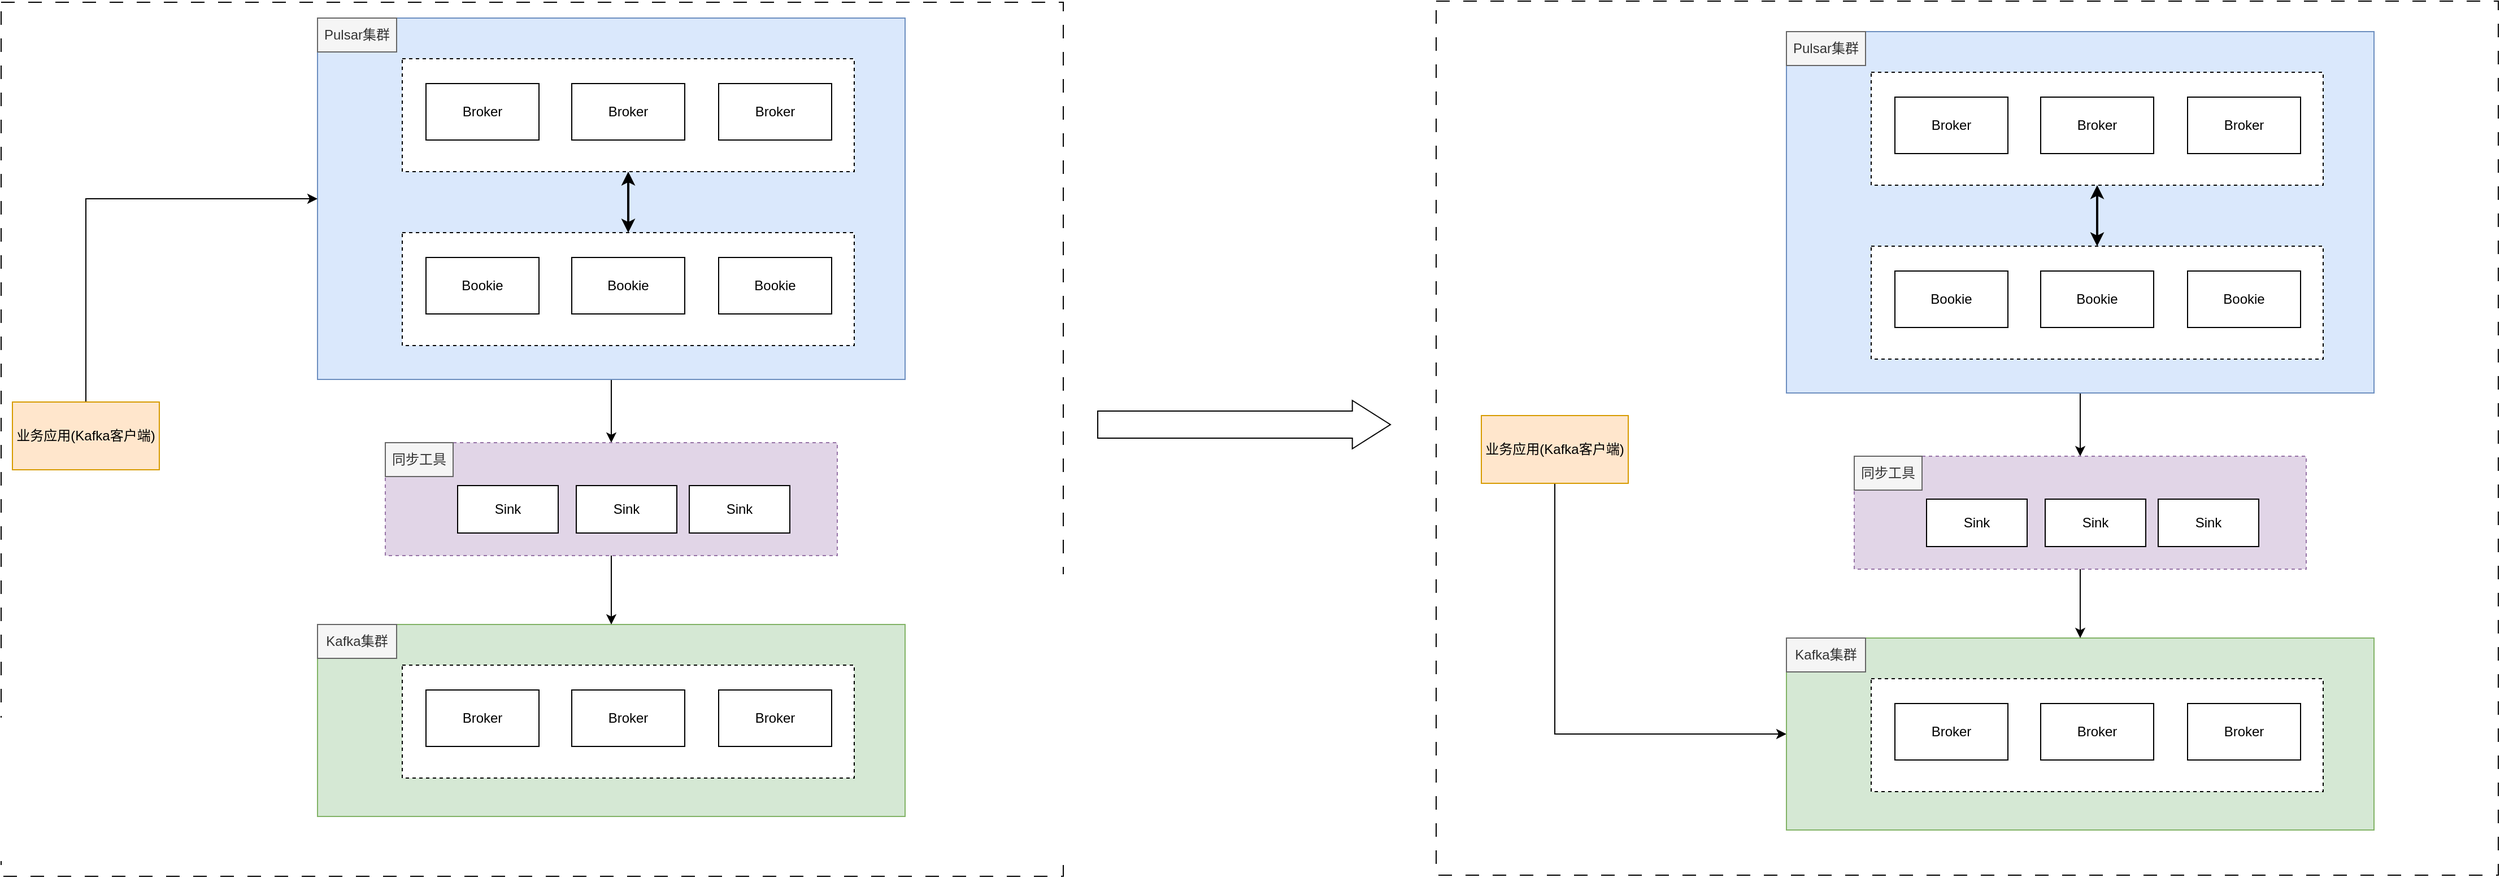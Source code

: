 <mxfile version="24.9.2">
  <diagram name="第 1 页" id="pD7Vnod6R_do5UHSJl3m">
    <mxGraphModel dx="2049" dy="1087" grid="1" gridSize="10" guides="1" tooltips="1" connect="1" arrows="1" fold="1" page="1" pageScale="1" pageWidth="1654" pageHeight="1169" math="0" shadow="0">
      <root>
        <mxCell id="0" />
        <mxCell id="1" parent="0" />
        <mxCell id="7kd3n6yTpFLGsjgeZZEd-77" value="" style="rounded=0;whiteSpace=wrap;html=1;dashed=1;dashPattern=12 12;" vertex="1" parent="1">
          <mxGeometry x="1280" y="5" width="940" height="774" as="geometry" />
        </mxCell>
        <mxCell id="7kd3n6yTpFLGsjgeZZEd-76" value="" style="rounded=0;whiteSpace=wrap;html=1;dashed=1;dashPattern=12 12;" vertex="1" parent="1">
          <mxGeometry x="10" y="6" width="940" height="774" as="geometry" />
        </mxCell>
        <mxCell id="7kd3n6yTpFLGsjgeZZEd-41" style="edgeStyle=orthogonalEdgeStyle;rounded=0;orthogonalLoop=1;jettySize=auto;html=1;exitX=0.5;exitY=1;exitDx=0;exitDy=0;entryX=0.5;entryY=0;entryDx=0;entryDy=0;" edge="1" parent="1" source="7kd3n6yTpFLGsjgeZZEd-14" target="7kd3n6yTpFLGsjgeZZEd-36">
          <mxGeometry relative="1" as="geometry" />
        </mxCell>
        <mxCell id="7kd3n6yTpFLGsjgeZZEd-14" value="" style="rounded=0;whiteSpace=wrap;html=1;fillColor=#dae8fc;strokeColor=#6c8ebf;" vertex="1" parent="1">
          <mxGeometry x="290" y="20" width="520" height="320" as="geometry" />
        </mxCell>
        <mxCell id="7kd3n6yTpFLGsjgeZZEd-47" style="edgeStyle=orthogonalEdgeStyle;rounded=0;orthogonalLoop=1;jettySize=auto;html=1;exitX=0.5;exitY=0;exitDx=0;exitDy=0;entryX=0;entryY=0.5;entryDx=0;entryDy=0;" edge="1" parent="1" source="7kd3n6yTpFLGsjgeZZEd-1" target="7kd3n6yTpFLGsjgeZZEd-14">
          <mxGeometry relative="1" as="geometry" />
        </mxCell>
        <mxCell id="7kd3n6yTpFLGsjgeZZEd-1" value="业务应用(Kafka客户端)" style="rounded=0;whiteSpace=wrap;html=1;fillColor=#ffe6cc;strokeColor=#d79b00;" vertex="1" parent="1">
          <mxGeometry x="20" y="360" width="130" height="60" as="geometry" />
        </mxCell>
        <mxCell id="7kd3n6yTpFLGsjgeZZEd-13" style="edgeStyle=orthogonalEdgeStyle;rounded=0;orthogonalLoop=1;jettySize=auto;html=1;exitX=0.5;exitY=1;exitDx=0;exitDy=0;startArrow=classic;startFill=1;strokeWidth=2;" edge="1" parent="1" source="7kd3n6yTpFLGsjgeZZEd-2" target="7kd3n6yTpFLGsjgeZZEd-9">
          <mxGeometry relative="1" as="geometry" />
        </mxCell>
        <mxCell id="7kd3n6yTpFLGsjgeZZEd-2" value="" style="rounded=0;whiteSpace=wrap;html=1;dashed=1;" vertex="1" parent="1">
          <mxGeometry x="365" y="56" width="400" height="100" as="geometry" />
        </mxCell>
        <mxCell id="7kd3n6yTpFLGsjgeZZEd-4" value="Broker" style="rounded=0;whiteSpace=wrap;html=1;" vertex="1" parent="1">
          <mxGeometry x="386" y="78" width="100" height="50" as="geometry" />
        </mxCell>
        <mxCell id="7kd3n6yTpFLGsjgeZZEd-5" value="Broker" style="rounded=0;whiteSpace=wrap;html=1;" vertex="1" parent="1">
          <mxGeometry x="515" y="78" width="100" height="50" as="geometry" />
        </mxCell>
        <mxCell id="7kd3n6yTpFLGsjgeZZEd-8" value="Broker" style="rounded=0;whiteSpace=wrap;html=1;" vertex="1" parent="1">
          <mxGeometry x="645" y="78" width="100" height="50" as="geometry" />
        </mxCell>
        <mxCell id="7kd3n6yTpFLGsjgeZZEd-9" value="" style="rounded=0;whiteSpace=wrap;html=1;dashed=1;" vertex="1" parent="1">
          <mxGeometry x="365" y="210" width="400" height="100" as="geometry" />
        </mxCell>
        <mxCell id="7kd3n6yTpFLGsjgeZZEd-10" value="Bookie" style="rounded=0;whiteSpace=wrap;html=1;" vertex="1" parent="1">
          <mxGeometry x="386" y="232" width="100" height="50" as="geometry" />
        </mxCell>
        <mxCell id="7kd3n6yTpFLGsjgeZZEd-11" value="Bookie" style="rounded=0;whiteSpace=wrap;html=1;" vertex="1" parent="1">
          <mxGeometry x="515" y="232" width="100" height="50" as="geometry" />
        </mxCell>
        <mxCell id="7kd3n6yTpFLGsjgeZZEd-12" value="Bookie" style="rounded=0;whiteSpace=wrap;html=1;" vertex="1" parent="1">
          <mxGeometry x="645" y="232" width="100" height="50" as="geometry" />
        </mxCell>
        <mxCell id="7kd3n6yTpFLGsjgeZZEd-15" value="Pulsar集群" style="text;html=1;align=center;verticalAlign=middle;whiteSpace=wrap;rounded=0;fillColor=#f5f5f5;fontColor=#333333;strokeColor=#666666;" vertex="1" parent="1">
          <mxGeometry x="290" y="20" width="70" height="30" as="geometry" />
        </mxCell>
        <mxCell id="7kd3n6yTpFLGsjgeZZEd-17" value="" style="rounded=0;whiteSpace=wrap;html=1;fillColor=#d5e8d4;strokeColor=#82b366;" vertex="1" parent="1">
          <mxGeometry x="290" y="557" width="520" height="170" as="geometry" />
        </mxCell>
        <mxCell id="7kd3n6yTpFLGsjgeZZEd-19" value="" style="rounded=0;whiteSpace=wrap;html=1;dashed=1;" vertex="1" parent="1">
          <mxGeometry x="365" y="593" width="400" height="100" as="geometry" />
        </mxCell>
        <mxCell id="7kd3n6yTpFLGsjgeZZEd-20" value="Broker" style="rounded=0;whiteSpace=wrap;html=1;" vertex="1" parent="1">
          <mxGeometry x="386" y="615" width="100" height="50" as="geometry" />
        </mxCell>
        <mxCell id="7kd3n6yTpFLGsjgeZZEd-21" value="Broker" style="rounded=0;whiteSpace=wrap;html=1;" vertex="1" parent="1">
          <mxGeometry x="515" y="615" width="100" height="50" as="geometry" />
        </mxCell>
        <mxCell id="7kd3n6yTpFLGsjgeZZEd-22" value="Broker" style="rounded=0;whiteSpace=wrap;html=1;" vertex="1" parent="1">
          <mxGeometry x="645" y="615" width="100" height="50" as="geometry" />
        </mxCell>
        <mxCell id="7kd3n6yTpFLGsjgeZZEd-27" value="Kafka集群" style="text;html=1;align=center;verticalAlign=middle;whiteSpace=wrap;rounded=0;fillColor=#f5f5f5;fontColor=#333333;strokeColor=#666666;" vertex="1" parent="1">
          <mxGeometry x="290" y="557" width="70" height="30" as="geometry" />
        </mxCell>
        <mxCell id="7kd3n6yTpFLGsjgeZZEd-42" style="edgeStyle=orthogonalEdgeStyle;rounded=0;orthogonalLoop=1;jettySize=auto;html=1;exitX=0.5;exitY=1;exitDx=0;exitDy=0;entryX=0.5;entryY=0;entryDx=0;entryDy=0;" edge="1" parent="1" source="7kd3n6yTpFLGsjgeZZEd-36" target="7kd3n6yTpFLGsjgeZZEd-17">
          <mxGeometry relative="1" as="geometry" />
        </mxCell>
        <mxCell id="7kd3n6yTpFLGsjgeZZEd-36" value="" style="rounded=0;whiteSpace=wrap;html=1;dashed=1;fillColor=#e1d5e7;strokeColor=#9673a6;" vertex="1" parent="1">
          <mxGeometry x="350" y="396" width="400" height="100" as="geometry" />
        </mxCell>
        <mxCell id="7kd3n6yTpFLGsjgeZZEd-37" value="Sink" style="rounded=0;whiteSpace=wrap;html=1;" vertex="1" parent="1">
          <mxGeometry x="414" y="434" width="89" height="42" as="geometry" />
        </mxCell>
        <mxCell id="7kd3n6yTpFLGsjgeZZEd-43" value="Sink" style="rounded=0;whiteSpace=wrap;html=1;" vertex="1" parent="1">
          <mxGeometry x="519" y="434" width="89" height="42" as="geometry" />
        </mxCell>
        <mxCell id="7kd3n6yTpFLGsjgeZZEd-44" value="Sink" style="rounded=0;whiteSpace=wrap;html=1;" vertex="1" parent="1">
          <mxGeometry x="619" y="434" width="89" height="42" as="geometry" />
        </mxCell>
        <mxCell id="7kd3n6yTpFLGsjgeZZEd-45" value="同步工具" style="text;html=1;align=center;verticalAlign=middle;whiteSpace=wrap;rounded=0;fillColor=#f5f5f5;fontColor=#333333;strokeColor=#666666;" vertex="1" parent="1">
          <mxGeometry x="350" y="396" width="60" height="30" as="geometry" />
        </mxCell>
        <mxCell id="7kd3n6yTpFLGsjgeZZEd-49" style="edgeStyle=orthogonalEdgeStyle;rounded=0;orthogonalLoop=1;jettySize=auto;html=1;exitX=0.5;exitY=1;exitDx=0;exitDy=0;entryX=0.5;entryY=0;entryDx=0;entryDy=0;" edge="1" parent="1" source="7kd3n6yTpFLGsjgeZZEd-50" target="7kd3n6yTpFLGsjgeZZEd-70">
          <mxGeometry relative="1" as="geometry" />
        </mxCell>
        <mxCell id="7kd3n6yTpFLGsjgeZZEd-50" value="" style="rounded=0;whiteSpace=wrap;html=1;fillColor=#dae8fc;strokeColor=#6c8ebf;" vertex="1" parent="1">
          <mxGeometry x="1590" y="32" width="520" height="320" as="geometry" />
        </mxCell>
        <mxCell id="7kd3n6yTpFLGsjgeZZEd-75" style="edgeStyle=orthogonalEdgeStyle;rounded=0;orthogonalLoop=1;jettySize=auto;html=1;exitX=0.5;exitY=1;exitDx=0;exitDy=0;entryX=0;entryY=0.5;entryDx=0;entryDy=0;" edge="1" parent="1" source="7kd3n6yTpFLGsjgeZZEd-52" target="7kd3n6yTpFLGsjgeZZEd-63">
          <mxGeometry relative="1" as="geometry" />
        </mxCell>
        <mxCell id="7kd3n6yTpFLGsjgeZZEd-52" value="业务应用(Kafka客户端)" style="rounded=0;whiteSpace=wrap;html=1;fillColor=#ffe6cc;strokeColor=#d79b00;" vertex="1" parent="1">
          <mxGeometry x="1320" y="372" width="130" height="60" as="geometry" />
        </mxCell>
        <mxCell id="7kd3n6yTpFLGsjgeZZEd-53" style="edgeStyle=orthogonalEdgeStyle;rounded=0;orthogonalLoop=1;jettySize=auto;html=1;exitX=0.5;exitY=1;exitDx=0;exitDy=0;startArrow=classic;startFill=1;strokeWidth=2;" edge="1" parent="1" source="7kd3n6yTpFLGsjgeZZEd-54" target="7kd3n6yTpFLGsjgeZZEd-58">
          <mxGeometry relative="1" as="geometry" />
        </mxCell>
        <mxCell id="7kd3n6yTpFLGsjgeZZEd-54" value="" style="rounded=0;whiteSpace=wrap;html=1;dashed=1;" vertex="1" parent="1">
          <mxGeometry x="1665" y="68" width="400" height="100" as="geometry" />
        </mxCell>
        <mxCell id="7kd3n6yTpFLGsjgeZZEd-55" value="Broker" style="rounded=0;whiteSpace=wrap;html=1;" vertex="1" parent="1">
          <mxGeometry x="1686" y="90" width="100" height="50" as="geometry" />
        </mxCell>
        <mxCell id="7kd3n6yTpFLGsjgeZZEd-56" value="Broker" style="rounded=0;whiteSpace=wrap;html=1;" vertex="1" parent="1">
          <mxGeometry x="1815" y="90" width="100" height="50" as="geometry" />
        </mxCell>
        <mxCell id="7kd3n6yTpFLGsjgeZZEd-57" value="Broker" style="rounded=0;whiteSpace=wrap;html=1;" vertex="1" parent="1">
          <mxGeometry x="1945" y="90" width="100" height="50" as="geometry" />
        </mxCell>
        <mxCell id="7kd3n6yTpFLGsjgeZZEd-58" value="" style="rounded=0;whiteSpace=wrap;html=1;dashed=1;" vertex="1" parent="1">
          <mxGeometry x="1665" y="222" width="400" height="100" as="geometry" />
        </mxCell>
        <mxCell id="7kd3n6yTpFLGsjgeZZEd-59" value="Bookie" style="rounded=0;whiteSpace=wrap;html=1;" vertex="1" parent="1">
          <mxGeometry x="1686" y="244" width="100" height="50" as="geometry" />
        </mxCell>
        <mxCell id="7kd3n6yTpFLGsjgeZZEd-60" value="Bookie" style="rounded=0;whiteSpace=wrap;html=1;" vertex="1" parent="1">
          <mxGeometry x="1815" y="244" width="100" height="50" as="geometry" />
        </mxCell>
        <mxCell id="7kd3n6yTpFLGsjgeZZEd-61" value="Bookie" style="rounded=0;whiteSpace=wrap;html=1;" vertex="1" parent="1">
          <mxGeometry x="1945" y="244" width="100" height="50" as="geometry" />
        </mxCell>
        <mxCell id="7kd3n6yTpFLGsjgeZZEd-62" value="Pulsar集群" style="text;html=1;align=center;verticalAlign=middle;whiteSpace=wrap;rounded=0;fillColor=#f5f5f5;fontColor=#333333;strokeColor=#666666;" vertex="1" parent="1">
          <mxGeometry x="1590" y="32" width="70" height="30" as="geometry" />
        </mxCell>
        <mxCell id="7kd3n6yTpFLGsjgeZZEd-63" value="" style="rounded=0;whiteSpace=wrap;html=1;fillColor=#d5e8d4;strokeColor=#82b366;" vertex="1" parent="1">
          <mxGeometry x="1590" y="569" width="520" height="170" as="geometry" />
        </mxCell>
        <mxCell id="7kd3n6yTpFLGsjgeZZEd-64" value="" style="rounded=0;whiteSpace=wrap;html=1;dashed=1;" vertex="1" parent="1">
          <mxGeometry x="1665" y="605" width="400" height="100" as="geometry" />
        </mxCell>
        <mxCell id="7kd3n6yTpFLGsjgeZZEd-65" value="Broker" style="rounded=0;whiteSpace=wrap;html=1;" vertex="1" parent="1">
          <mxGeometry x="1686" y="627" width="100" height="50" as="geometry" />
        </mxCell>
        <mxCell id="7kd3n6yTpFLGsjgeZZEd-66" value="Broker" style="rounded=0;whiteSpace=wrap;html=1;" vertex="1" parent="1">
          <mxGeometry x="1815" y="627" width="100" height="50" as="geometry" />
        </mxCell>
        <mxCell id="7kd3n6yTpFLGsjgeZZEd-67" value="Broker" style="rounded=0;whiteSpace=wrap;html=1;" vertex="1" parent="1">
          <mxGeometry x="1945" y="627" width="100" height="50" as="geometry" />
        </mxCell>
        <mxCell id="7kd3n6yTpFLGsjgeZZEd-68" value="Kafka集群" style="text;html=1;align=center;verticalAlign=middle;whiteSpace=wrap;rounded=0;fillColor=#f5f5f5;fontColor=#333333;strokeColor=#666666;" vertex="1" parent="1">
          <mxGeometry x="1590" y="569" width="70" height="30" as="geometry" />
        </mxCell>
        <mxCell id="7kd3n6yTpFLGsjgeZZEd-69" style="edgeStyle=orthogonalEdgeStyle;rounded=0;orthogonalLoop=1;jettySize=auto;html=1;exitX=0.5;exitY=1;exitDx=0;exitDy=0;entryX=0.5;entryY=0;entryDx=0;entryDy=0;" edge="1" parent="1" source="7kd3n6yTpFLGsjgeZZEd-70" target="7kd3n6yTpFLGsjgeZZEd-63">
          <mxGeometry relative="1" as="geometry" />
        </mxCell>
        <mxCell id="7kd3n6yTpFLGsjgeZZEd-70" value="" style="rounded=0;whiteSpace=wrap;html=1;dashed=1;fillColor=#e1d5e7;strokeColor=#9673a6;" vertex="1" parent="1">
          <mxGeometry x="1650" y="408" width="400" height="100" as="geometry" />
        </mxCell>
        <mxCell id="7kd3n6yTpFLGsjgeZZEd-71" value="Sink" style="rounded=0;whiteSpace=wrap;html=1;" vertex="1" parent="1">
          <mxGeometry x="1714" y="446" width="89" height="42" as="geometry" />
        </mxCell>
        <mxCell id="7kd3n6yTpFLGsjgeZZEd-72" value="Sink" style="rounded=0;whiteSpace=wrap;html=1;" vertex="1" parent="1">
          <mxGeometry x="1819" y="446" width="89" height="42" as="geometry" />
        </mxCell>
        <mxCell id="7kd3n6yTpFLGsjgeZZEd-73" value="Sink" style="rounded=0;whiteSpace=wrap;html=1;" vertex="1" parent="1">
          <mxGeometry x="1919" y="446" width="89" height="42" as="geometry" />
        </mxCell>
        <mxCell id="7kd3n6yTpFLGsjgeZZEd-74" value="同步工具" style="text;html=1;align=center;verticalAlign=middle;whiteSpace=wrap;rounded=0;fillColor=#f5f5f5;fontColor=#333333;strokeColor=#666666;" vertex="1" parent="1">
          <mxGeometry x="1650" y="408" width="60" height="30" as="geometry" />
        </mxCell>
        <mxCell id="7kd3n6yTpFLGsjgeZZEd-80" value="" style="shape=flexArrow;endArrow=classic;html=1;rounded=0;endWidth=17.778;endSize=10.893;width=24;" edge="1" parent="1">
          <mxGeometry width="50" height="50" relative="1" as="geometry">
            <mxPoint x="980" y="380" as="sourcePoint" />
            <mxPoint x="1240" y="380" as="targetPoint" />
          </mxGeometry>
        </mxCell>
      </root>
    </mxGraphModel>
  </diagram>
</mxfile>

